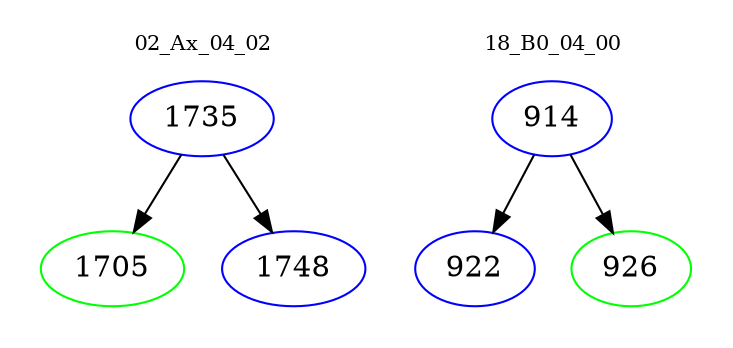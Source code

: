 digraph{
subgraph cluster_0 {
color = white
label = "02_Ax_04_02";
fontsize=10;
T0_1735 [label="1735", color="blue"]
T0_1735 -> T0_1705 [color="black"]
T0_1705 [label="1705", color="green"]
T0_1735 -> T0_1748 [color="black"]
T0_1748 [label="1748", color="blue"]
}
subgraph cluster_1 {
color = white
label = "18_B0_04_00";
fontsize=10;
T1_914 [label="914", color="blue"]
T1_914 -> T1_922 [color="black"]
T1_922 [label="922", color="blue"]
T1_914 -> T1_926 [color="black"]
T1_926 [label="926", color="green"]
}
}
